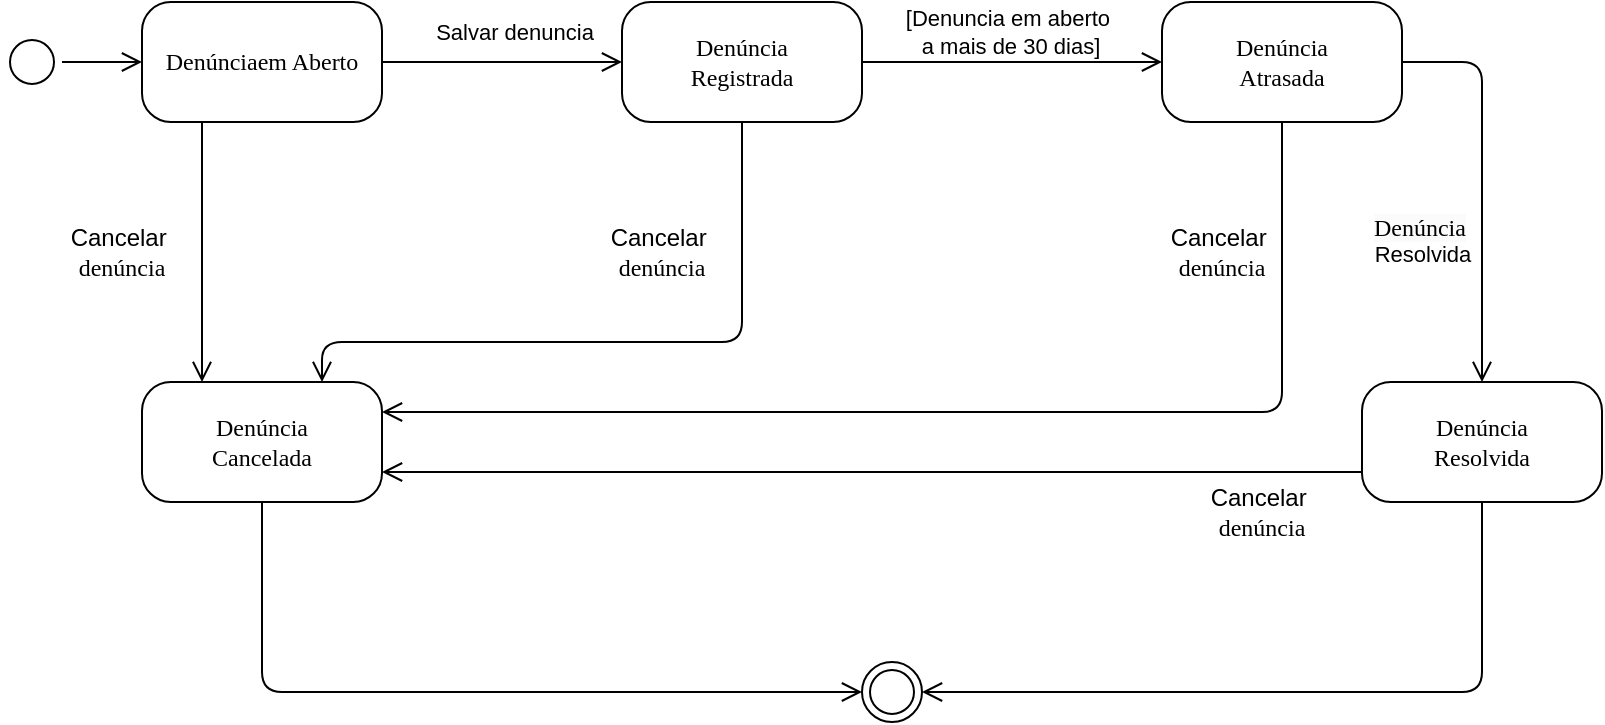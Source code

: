 <mxfile version="24.4.2" type="github">
  <diagram name="Página-1" id="e7YCogj1zsuFGsXIQmsC">
    <mxGraphModel dx="724" dy="360" grid="1" gridSize="10" guides="1" tooltips="1" connect="1" arrows="1" fold="1" page="1" pageScale="1" pageWidth="827" pageHeight="1169" math="0" shadow="0">
      <root>
        <mxCell id="0" />
        <mxCell id="1" parent="0" />
        <mxCell id="H48Iyiz3VlTvnMvy9uel-1" value="" style="ellipse;html=1;shape=startState;fillColor=#FFFFFF;strokeColor=#000000;rounded=1;shadow=0;comic=0;labelBackgroundColor=none;fontFamily=Verdana;fontSize=12;fontColor=#000000;align=center;direction=south;" parent="1" vertex="1">
          <mxGeometry x="20" y="55" width="30" height="30" as="geometry" />
        </mxCell>
        <mxCell id="H48Iyiz3VlTvnMvy9uel-2" value="Denúncia&lt;div&gt;Cancelada&lt;/div&gt;" style="rounded=1;whiteSpace=wrap;html=1;arcSize=24;fillColor=none;strokeColor=#000000;shadow=0;comic=0;labelBackgroundColor=none;fontFamily=Verdana;fontSize=12;fontColor=#000000;align=center;" parent="1" vertex="1">
          <mxGeometry x="90" y="230" width="120" height="60" as="geometry" />
        </mxCell>
        <mxCell id="H48Iyiz3VlTvnMvy9uel-3" value="Denúnciaem Aberto" style="rounded=1;whiteSpace=wrap;html=1;arcSize=24;fillColor=none;strokeColor=#000000;shadow=0;comic=0;labelBackgroundColor=none;fontFamily=Verdana;fontSize=12;fontColor=#000000;align=center;" parent="1" vertex="1">
          <mxGeometry x="90" y="40" width="120" height="60" as="geometry" />
        </mxCell>
        <mxCell id="H48Iyiz3VlTvnMvy9uel-4" style="edgeStyle=orthogonalEdgeStyle;html=1;exitX=1;exitY=0.5;entryX=0;entryY=0.5;labelBackgroundColor=none;endArrow=open;endSize=8;strokeColor=#000000;fontFamily=Verdana;fontSize=12;align=left;fillColor=none;entryDx=0;entryDy=0;exitDx=0;exitDy=0;" parent="1" source="H48Iyiz3VlTvnMvy9uel-6" target="H48Iyiz3VlTvnMvy9uel-9" edge="1">
          <mxGeometry relative="1" as="geometry" />
        </mxCell>
        <mxCell id="H48Iyiz3VlTvnMvy9uel-5" value="[Denuncia em aberto&amp;nbsp;&lt;div&gt;a mais de 30 dias]&lt;/div&gt;" style="edgeLabel;html=1;align=center;verticalAlign=middle;resizable=0;points=[];" parent="H48Iyiz3VlTvnMvy9uel-4" vertex="1" connectable="0">
          <mxGeometry x="-0.186" relative="1" as="geometry">
            <mxPoint x="13" y="-15" as="offset" />
          </mxGeometry>
        </mxCell>
        <mxCell id="H48Iyiz3VlTvnMvy9uel-6" value="Denúncia&lt;div&gt;Registrada&lt;/div&gt;" style="rounded=1;whiteSpace=wrap;html=1;arcSize=24;fillColor=none;strokeColor=#000000;shadow=0;comic=0;labelBackgroundColor=none;fontFamily=Verdana;fontSize=12;fontColor=#000000;align=center;" parent="1" vertex="1">
          <mxGeometry x="330" y="40" width="120" height="60" as="geometry" />
        </mxCell>
        <mxCell id="H48Iyiz3VlTvnMvy9uel-7" style="edgeStyle=elbowEdgeStyle;html=1;exitX=1;exitY=0.5;entryX=0.5;entryY=0;labelBackgroundColor=none;endArrow=open;endSize=8;strokeColor=#000000;fontFamily=Verdana;fontSize=12;align=left;fillColor=none;exitDx=0;exitDy=0;entryDx=0;entryDy=0;elbow=horizontal;" parent="1" source="H48Iyiz3VlTvnMvy9uel-9" target="H48Iyiz3VlTvnMvy9uel-10" edge="1">
          <mxGeometry relative="1" as="geometry">
            <Array as="points">
              <mxPoint x="760" y="150" />
            </Array>
          </mxGeometry>
        </mxCell>
        <mxCell id="H48Iyiz3VlTvnMvy9uel-8" value="&lt;span style=&quot;font-family: Verdana; font-size: 12px; text-wrap: wrap; background-color: rgb(251, 251, 251);&quot;&gt;Denúncia&lt;/span&gt;&amp;nbsp;&lt;div&gt;Resolvida&lt;/div&gt;" style="edgeLabel;html=1;align=center;verticalAlign=middle;resizable=0;points=[];" parent="H48Iyiz3VlTvnMvy9uel-7" vertex="1" connectable="0">
          <mxGeometry x="-0.243" relative="1" as="geometry">
            <mxPoint x="-30" y="53" as="offset" />
          </mxGeometry>
        </mxCell>
        <mxCell id="H48Iyiz3VlTvnMvy9uel-9" value="&lt;div&gt;Denúncia&lt;/div&gt;&lt;div&gt;Atrasada&lt;/div&gt;" style="rounded=1;whiteSpace=wrap;html=1;arcSize=24;fillColor=none;strokeColor=#000000;shadow=0;comic=0;labelBackgroundColor=none;fontFamily=Verdana;fontSize=12;fontColor=#000000;align=center;" parent="1" vertex="1">
          <mxGeometry x="600" y="40" width="120" height="60" as="geometry" />
        </mxCell>
        <mxCell id="H48Iyiz3VlTvnMvy9uel-10" value="&lt;div&gt;Denúncia&lt;/div&gt;&lt;div&gt;Resolvida&lt;/div&gt;" style="rounded=1;whiteSpace=wrap;html=1;arcSize=24;fillColor=none;strokeColor=#000000;shadow=0;comic=0;labelBackgroundColor=none;fontFamily=Verdana;fontSize=12;fontColor=#000000;align=center;" parent="1" vertex="1">
          <mxGeometry x="700" y="230" width="120" height="60" as="geometry" />
        </mxCell>
        <mxCell id="H48Iyiz3VlTvnMvy9uel-11" style="edgeStyle=orthogonalEdgeStyle;html=1;labelBackgroundColor=none;endArrow=open;endSize=8;strokeColor=#000000;fontFamily=Verdana;fontSize=12;align=left;" parent="1" source="H48Iyiz3VlTvnMvy9uel-1" target="H48Iyiz3VlTvnMvy9uel-3" edge="1">
          <mxGeometry relative="1" as="geometry" />
        </mxCell>
        <mxCell id="H48Iyiz3VlTvnMvy9uel-12" style="edgeStyle=orthogonalEdgeStyle;html=1;labelBackgroundColor=none;endArrow=open;endSize=8;strokeColor=#000000;fontFamily=Verdana;fontSize=12;align=left;entryX=0;entryY=0.5;fillColor=none;exitX=1;exitY=0.5;exitDx=0;exitDy=0;" parent="1" source="H48Iyiz3VlTvnMvy9uel-3" target="H48Iyiz3VlTvnMvy9uel-6" edge="1">
          <mxGeometry relative="1" as="geometry">
            <Array as="points">
              <mxPoint x="250" y="70" />
              <mxPoint x="250" y="70" />
            </Array>
          </mxGeometry>
        </mxCell>
        <mxCell id="H48Iyiz3VlTvnMvy9uel-13" value="Salvar denuncia" style="edgeLabel;html=1;align=center;verticalAlign=middle;resizable=0;points=[];" parent="H48Iyiz3VlTvnMvy9uel-12" vertex="1" connectable="0">
          <mxGeometry x="-0.022" relative="1" as="geometry">
            <mxPoint x="7" y="-15" as="offset" />
          </mxGeometry>
        </mxCell>
        <mxCell id="H48Iyiz3VlTvnMvy9uel-14" style="edgeStyle=orthogonalEdgeStyle;html=1;entryX=0.75;entryY=0;labelBackgroundColor=none;endArrow=open;endSize=8;strokeColor=#000000;fontFamily=Verdana;fontSize=12;align=left;exitX=0.5;exitY=1;fillColor=none;" parent="1" source="H48Iyiz3VlTvnMvy9uel-6" target="H48Iyiz3VlTvnMvy9uel-2" edge="1">
          <mxGeometry relative="1" as="geometry">
            <mxPoint x="410" y="220" as="sourcePoint" />
            <Array as="points">
              <mxPoint x="390" y="210" />
              <mxPoint x="180" y="210" />
            </Array>
          </mxGeometry>
        </mxCell>
        <mxCell id="H48Iyiz3VlTvnMvy9uel-16" style="edgeStyle=orthogonalEdgeStyle;html=1;labelBackgroundColor=none;endArrow=open;endSize=8;strokeColor=#000000;fontFamily=Verdana;fontSize=12;align=left;exitX=0.25;exitY=1;fillColor=none;exitDx=0;exitDy=0;" parent="1" source="H48Iyiz3VlTvnMvy9uel-3" edge="1">
          <mxGeometry relative="1" as="geometry">
            <mxPoint x="430" y="110" as="sourcePoint" />
            <Array as="points" />
            <mxPoint x="120" y="230" as="targetPoint" />
          </mxGeometry>
        </mxCell>
        <mxCell id="H48Iyiz3VlTvnMvy9uel-17" style="edgeStyle=orthogonalEdgeStyle;html=1;entryX=1;entryY=0.25;labelBackgroundColor=none;endArrow=open;endSize=8;strokeColor=#000000;fontFamily=Verdana;fontSize=12;align=left;exitX=0.5;exitY=1;fillColor=none;exitDx=0;exitDy=0;entryDx=0;entryDy=0;" parent="1" source="H48Iyiz3VlTvnMvy9uel-9" target="H48Iyiz3VlTvnMvy9uel-2" edge="1">
          <mxGeometry relative="1" as="geometry">
            <mxPoint x="430" y="110" as="sourcePoint" />
            <Array as="points">
              <mxPoint x="660" y="245" />
            </Array>
            <mxPoint x="190" y="240" as="targetPoint" />
          </mxGeometry>
        </mxCell>
        <mxCell id="H48Iyiz3VlTvnMvy9uel-18" style="edgeStyle=orthogonalEdgeStyle;html=1;entryX=1;entryY=0.75;labelBackgroundColor=none;endArrow=open;endSize=8;strokeColor=#000000;fontFamily=Verdana;fontSize=12;align=left;exitX=0;exitY=0.75;fillColor=none;exitDx=0;exitDy=0;entryDx=0;entryDy=0;" parent="1" source="H48Iyiz3VlTvnMvy9uel-10" target="H48Iyiz3VlTvnMvy9uel-2" edge="1">
          <mxGeometry relative="1" as="geometry">
            <mxPoint x="630" y="110" as="sourcePoint" />
            <Array as="points">
              <mxPoint x="570" y="275" />
              <mxPoint x="570" y="275" />
            </Array>
            <mxPoint x="220" y="240" as="targetPoint" />
          </mxGeometry>
        </mxCell>
        <mxCell id="H48Iyiz3VlTvnMvy9uel-19" style="edgeStyle=orthogonalEdgeStyle;html=1;entryX=0;entryY=0.5;labelBackgroundColor=none;endArrow=open;endSize=8;strokeColor=#000000;fontFamily=Verdana;fontSize=12;align=left;exitX=0.5;exitY=1;fillColor=none;exitDx=0;exitDy=0;entryDx=0;entryDy=0;" parent="1" source="H48Iyiz3VlTvnMvy9uel-2" target="H48Iyiz3VlTvnMvy9uel-27" edge="1">
          <mxGeometry relative="1" as="geometry">
            <mxPoint x="900" y="295" as="sourcePoint" />
            <Array as="points">
              <mxPoint x="150" y="385" />
            </Array>
            <mxPoint x="230" y="250" as="targetPoint" />
          </mxGeometry>
        </mxCell>
        <mxCell id="H48Iyiz3VlTvnMvy9uel-20" style="edgeStyle=elbowEdgeStyle;html=1;exitX=0.5;exitY=1;entryX=1;entryY=0.5;labelBackgroundColor=none;endArrow=open;endSize=8;strokeColor=#000000;fontFamily=Verdana;fontSize=12;align=left;fillColor=none;exitDx=0;exitDy=0;entryDx=0;entryDy=0;elbow=horizontal;" parent="1" source="H48Iyiz3VlTvnMvy9uel-10" target="H48Iyiz3VlTvnMvy9uel-27" edge="1">
          <mxGeometry relative="1" as="geometry">
            <mxPoint x="720" y="310" as="sourcePoint" />
            <mxPoint x="730" y="460" as="targetPoint" />
            <Array as="points">
              <mxPoint x="760" y="340" />
              <mxPoint x="710" y="350" />
            </Array>
          </mxGeometry>
        </mxCell>
        <mxCell id="H48Iyiz3VlTvnMvy9uel-22" value="Cancelar&amp;nbsp;&lt;div&gt;&lt;span style=&quot;font-family: Verdana;&quot;&gt;denúncia&lt;/span&gt;&lt;br&gt;&lt;/div&gt;" style="text;html=1;align=center;verticalAlign=middle;whiteSpace=wrap;rounded=0;" parent="1" vertex="1">
          <mxGeometry x="50" y="150" width="60" height="30" as="geometry" />
        </mxCell>
        <mxCell id="H48Iyiz3VlTvnMvy9uel-23" value="Cancelar&amp;nbsp;&lt;div&gt;&lt;span style=&quot;font-family: Verdana;&quot;&gt;denúncia&lt;/span&gt;&lt;br&gt;&lt;/div&gt;" style="text;html=1;align=center;verticalAlign=middle;whiteSpace=wrap;rounded=0;" parent="1" vertex="1">
          <mxGeometry x="320" y="150" width="60" height="30" as="geometry" />
        </mxCell>
        <mxCell id="H48Iyiz3VlTvnMvy9uel-24" value="Cancelar&amp;nbsp;&lt;div&gt;&lt;span style=&quot;font-family: Verdana;&quot;&gt;denúncia&lt;/span&gt;&lt;br&gt;&lt;/div&gt;" style="text;html=1;align=center;verticalAlign=middle;whiteSpace=wrap;rounded=0;" parent="1" vertex="1">
          <mxGeometry x="600" y="150" width="60" height="30" as="geometry" />
        </mxCell>
        <mxCell id="H48Iyiz3VlTvnMvy9uel-25" value="Cancelar&amp;nbsp;&lt;div&gt;&lt;span style=&quot;font-family: Verdana;&quot;&gt;denúncia&lt;/span&gt;&lt;br&gt;&lt;/div&gt;" style="text;html=1;align=center;verticalAlign=middle;whiteSpace=wrap;rounded=0;" parent="1" vertex="1">
          <mxGeometry x="620" y="280" width="60" height="30" as="geometry" />
        </mxCell>
        <mxCell id="H48Iyiz3VlTvnMvy9uel-27" value="" style="ellipse;html=1;shape=endState;fillColor=#FFFFFF;strokeColor=#000000;" parent="1" vertex="1">
          <mxGeometry x="450" y="370" width="30" height="30" as="geometry" />
        </mxCell>
      </root>
    </mxGraphModel>
  </diagram>
</mxfile>
